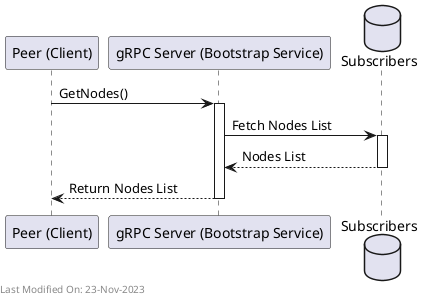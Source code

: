 @startuml
participant "Peer (Client)" as Client
participant "gRPC Server (Bootstrap Service)" as Server
database "Subscribers" as Subs

Client -> Server : GetNodes()
activate Server

Server -> Subs : Fetch Nodes List
activate Subs
Subs --> Server : Nodes List
deactivate Subs

Server --> Client : Return Nodes List
deactivate Server

left footer Last Modified On: 23-Nov-2023

@enduml
